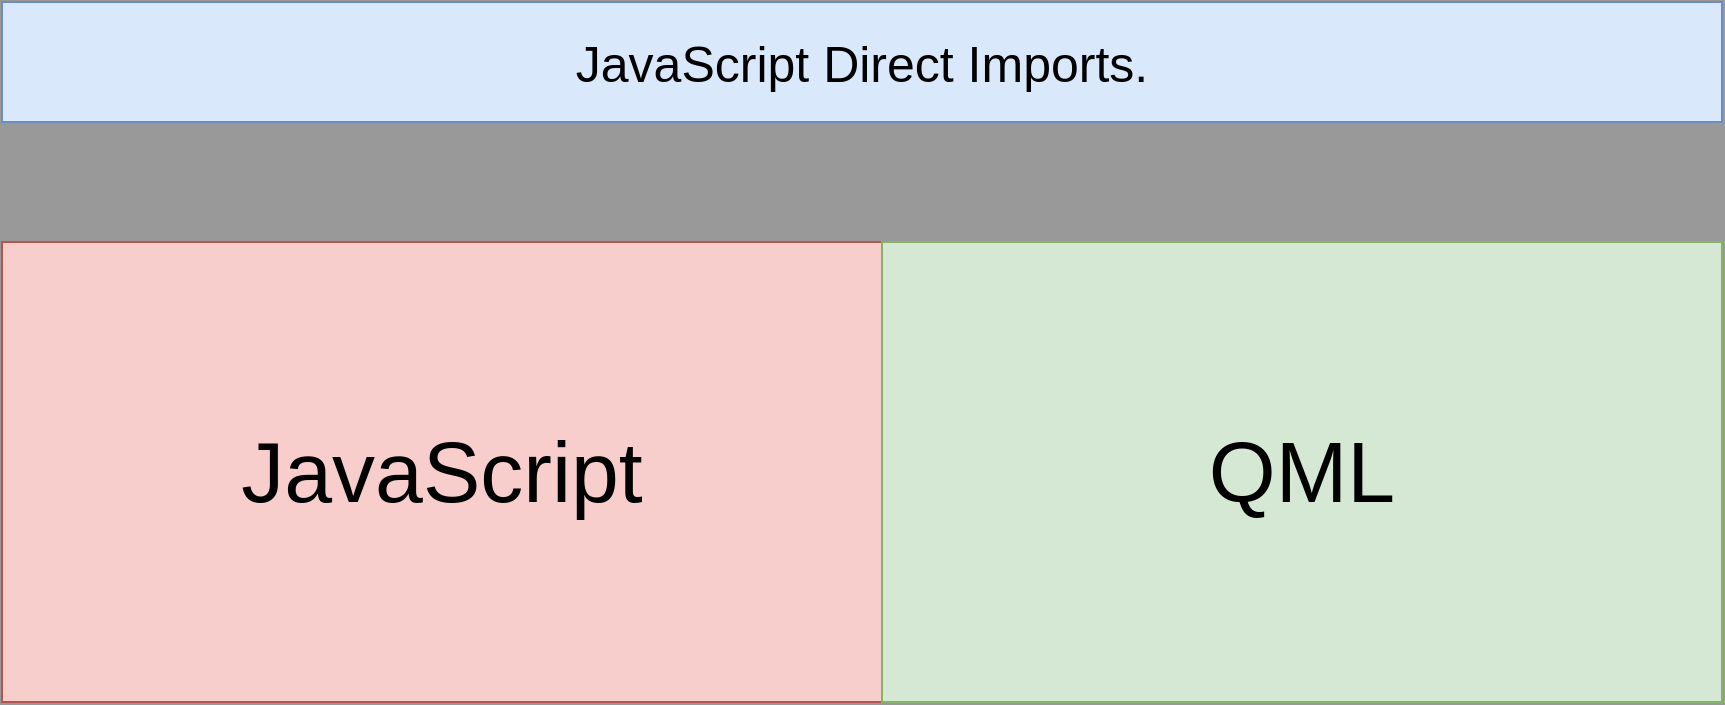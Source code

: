 <mxfile version="21.2.8" type="device">
  <diagram name="Page-1" id="2XWkQP5S-hDbL94sL5Vg">
    <mxGraphModel dx="2058" dy="1180" grid="1" gridSize="10" guides="1" tooltips="1" connect="1" arrows="1" fold="1" page="1" pageScale="1" pageWidth="3300" pageHeight="4681" background="#999999" math="0" shadow="0">
      <root>
        <mxCell id="0" />
        <mxCell id="1" parent="0" />
        <mxCell id="APLwThIm-aDqV8bCMrbt-1" value="JavaScript Direct Imports." style="rounded=0;whiteSpace=wrap;html=1;fontSize=25;fillColor=#dae8fc;strokeColor=#6c8ebf;" parent="1" vertex="1">
          <mxGeometry x="1190" y="260" width="860" height="60" as="geometry" />
        </mxCell>
        <mxCell id="AgI4lJf8-Eyjv56uBOGG-1" value="JavaScript" style="rounded=0;whiteSpace=wrap;html=1;fontSize=43;fillColor=#f8cecc;strokeColor=#b85450;" vertex="1" parent="1">
          <mxGeometry x="1190" y="380" width="440" height="230" as="geometry" />
        </mxCell>
        <mxCell id="AgI4lJf8-Eyjv56uBOGG-2" value="QML" style="rounded=0;whiteSpace=wrap;html=1;fontSize=43;fillColor=#d5e8d4;strokeColor=#82b366;" vertex="1" parent="1">
          <mxGeometry x="1630" y="380" width="420" height="230" as="geometry" />
        </mxCell>
      </root>
    </mxGraphModel>
  </diagram>
</mxfile>
